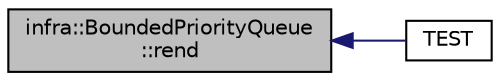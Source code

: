 digraph "infra::BoundedPriorityQueue::rend"
{
 // INTERACTIVE_SVG=YES
  edge [fontname="Helvetica",fontsize="10",labelfontname="Helvetica",labelfontsize="10"];
  node [fontname="Helvetica",fontsize="10",shape=record];
  rankdir="LR";
  Node68 [label="infra::BoundedPriorityQueue\l::rend",height=0.2,width=0.4,color="black", fillcolor="grey75", style="filled", fontcolor="black"];
  Node68 -> Node69 [dir="back",color="midnightblue",fontsize="10",style="solid",fontname="Helvetica"];
  Node69 [label="TEST",height=0.2,width=0.4,color="black", fillcolor="white", style="filled",URL="$d4/df7/_test_bounded_priority_queue_8cpp.html#a47ff74ca1dda45276bef5d718bbe0ce3"];
}
